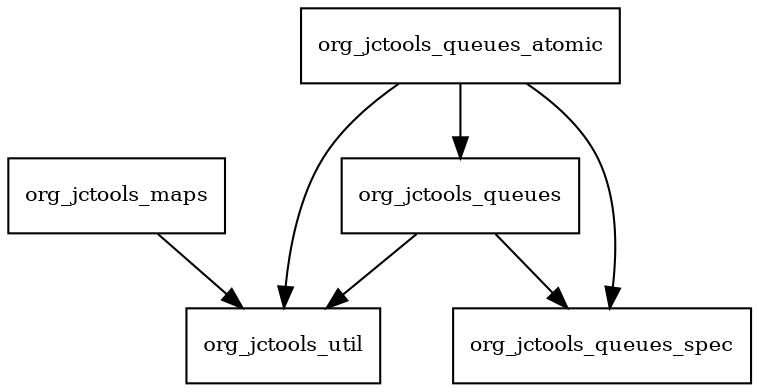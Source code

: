 digraph jctools_core_2_1_1_package_dependencies {
  node [shape = box, fontsize=10.0];
  org_jctools_maps -> org_jctools_util;
  org_jctools_queues -> org_jctools_queues_spec;
  org_jctools_queues -> org_jctools_util;
  org_jctools_queues_atomic -> org_jctools_queues;
  org_jctools_queues_atomic -> org_jctools_queues_spec;
  org_jctools_queues_atomic -> org_jctools_util;
}

